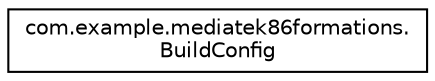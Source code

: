 digraph "Graphical Class Hierarchy"
{
 // LATEX_PDF_SIZE
  edge [fontname="Helvetica",fontsize="10",labelfontname="Helvetica",labelfontsize="10"];
  node [fontname="Helvetica",fontsize="10",shape=record];
  rankdir="LR";
  Node0 [label="com.example.mediatek86formations.\lBuildConfig",height=0.2,width=0.4,color="black", fillcolor="white", style="filled",URL="$classcom_1_1example_1_1mediatek86formations_1_1_build_config.html",tooltip=" "];
}
